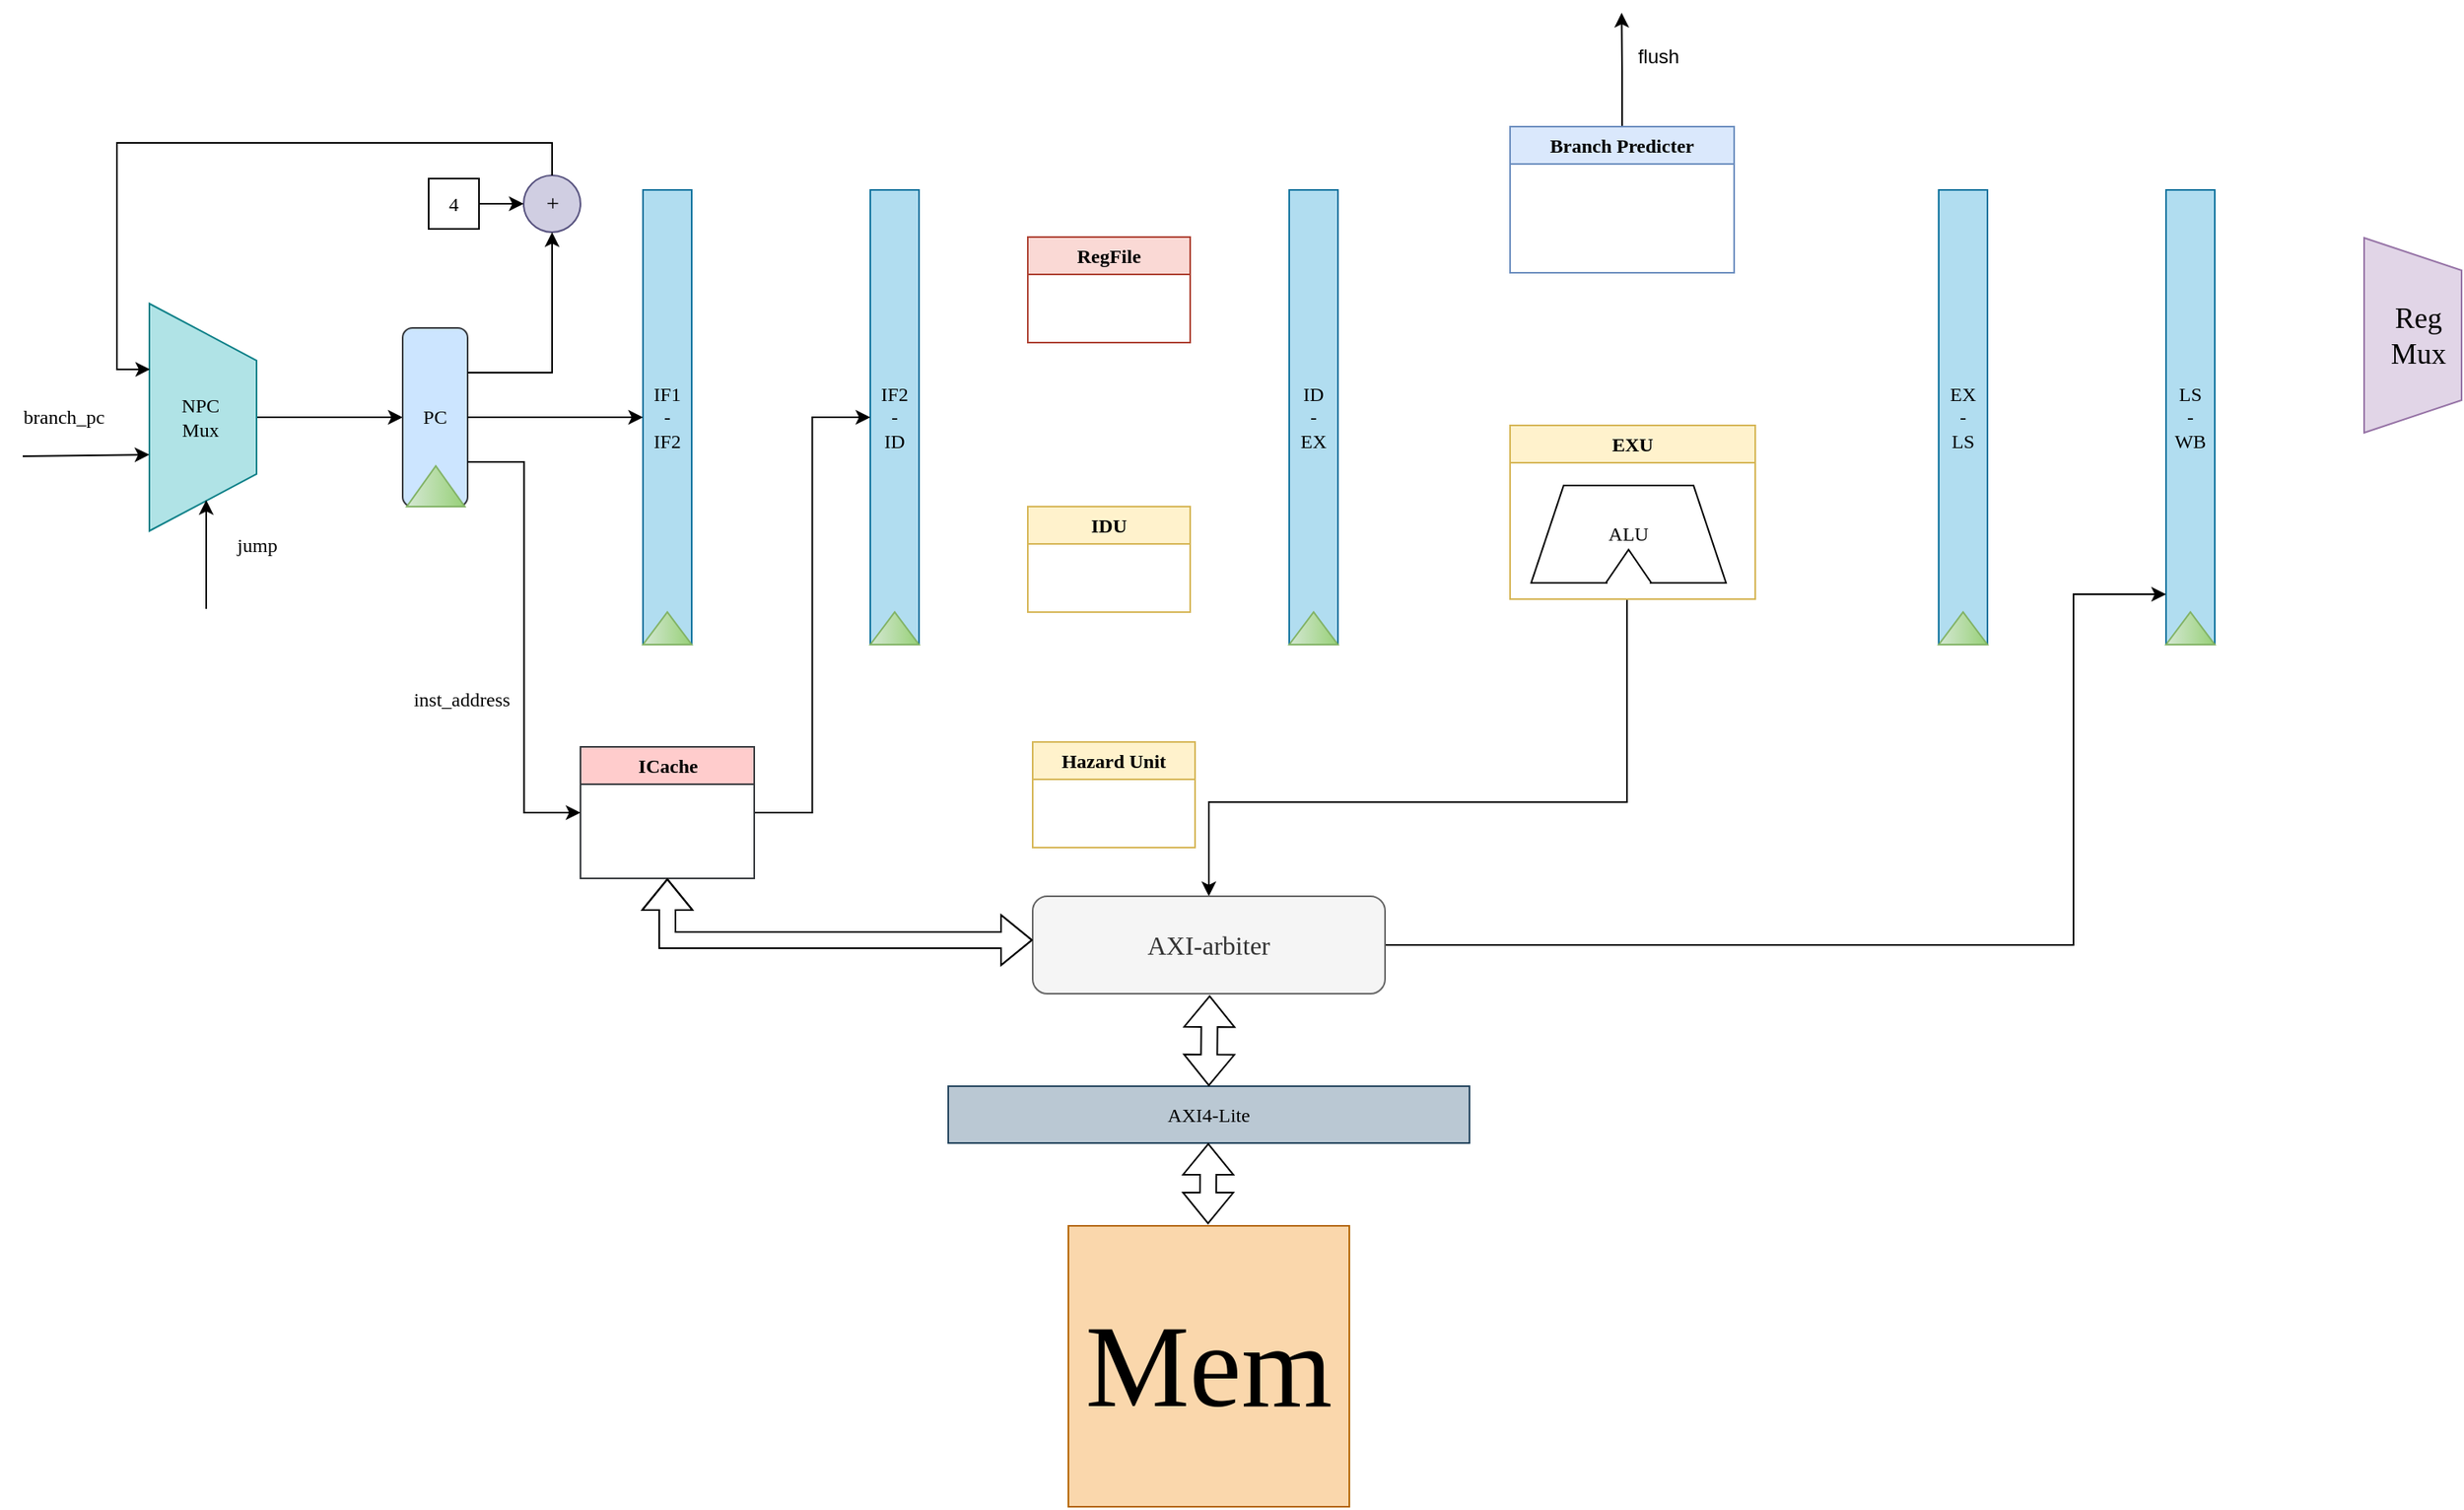 <mxfile version="26.2.13">
  <diagram name="第 1 页" id="i_lu6gf9jANUXiw85ay-">
    <mxGraphModel dx="1521" dy="361" grid="0" gridSize="10" guides="1" tooltips="1" connect="1" arrows="1" fold="1" page="1" pageScale="1" pageWidth="827" pageHeight="1169" math="0" shadow="0">
      <root>
        <mxCell id="0" />
        <mxCell id="1" parent="0" />
        <mxCell id="-_rxrSTBlriCxvDMtsWQ-1" value="IF1&lt;div&gt;-&lt;/div&gt;&lt;div&gt;IF2&lt;/div&gt;" style="rounded=0;whiteSpace=wrap;html=1;fillColor=#b1ddf0;strokeColor=#10739e;fontFamily=Comic Sans MS;" vertex="1" parent="1">
          <mxGeometry x="130" y="180" width="30" height="280" as="geometry" />
        </mxCell>
        <mxCell id="-_rxrSTBlriCxvDMtsWQ-2" value="" style="triangle;whiteSpace=wrap;html=1;rotation=-90;fillColor=#d5e8d4;strokeColor=#82b366;gradientColor=#97d077;fontFamily=Comic Sans MS;" vertex="1" parent="1">
          <mxGeometry x="135" y="435" width="20" height="30" as="geometry" />
        </mxCell>
        <mxCell id="-_rxrSTBlriCxvDMtsWQ-3" value="IF2&lt;div&gt;-&lt;/div&gt;&lt;div&gt;ID&lt;/div&gt;" style="rounded=0;whiteSpace=wrap;html=1;fillColor=#b1ddf0;strokeColor=#10739e;fontFamily=Comic Sans MS;" vertex="1" parent="1">
          <mxGeometry x="270" y="180" width="30" height="280" as="geometry" />
        </mxCell>
        <mxCell id="-_rxrSTBlriCxvDMtsWQ-4" value="" style="triangle;whiteSpace=wrap;html=1;rotation=-90;fillColor=#d5e8d4;strokeColor=#82b366;gradientColor=#97d077;fontFamily=Comic Sans MS;" vertex="1" parent="1">
          <mxGeometry x="275" y="435" width="20" height="30" as="geometry" />
        </mxCell>
        <mxCell id="-_rxrSTBlriCxvDMtsWQ-58" style="edgeStyle=orthogonalEdgeStyle;rounded=0;orthogonalLoop=1;jettySize=auto;html=1;entryX=0.5;entryY=0;entryDx=0;entryDy=0;fontFamily=Comic Sans MS;" edge="1" parent="1" target="-_rxrSTBlriCxvDMtsWQ-51">
          <mxGeometry relative="1" as="geometry">
            <mxPoint x="736" y="432" as="sourcePoint" />
            <Array as="points">
              <mxPoint x="736" y="432" />
              <mxPoint x="736" y="557" />
              <mxPoint x="479" y="557" />
            </Array>
          </mxGeometry>
        </mxCell>
        <mxCell id="-_rxrSTBlriCxvDMtsWQ-5" value="ID&lt;div&gt;-&lt;/div&gt;&lt;div&gt;EX&lt;/div&gt;" style="rounded=0;whiteSpace=wrap;html=1;fillColor=#b1ddf0;strokeColor=#10739e;fontFamily=Comic Sans MS;" vertex="1" parent="1">
          <mxGeometry x="528" y="180" width="30" height="280" as="geometry" />
        </mxCell>
        <mxCell id="-_rxrSTBlriCxvDMtsWQ-6" value="" style="triangle;whiteSpace=wrap;html=1;rotation=-90;fillColor=#d5e8d4;strokeColor=#82b366;gradientColor=#97d077;fontFamily=Comic Sans MS;" vertex="1" parent="1">
          <mxGeometry x="533" y="435" width="20" height="30" as="geometry" />
        </mxCell>
        <mxCell id="-_rxrSTBlriCxvDMtsWQ-7" value="EX&lt;br&gt;&lt;div&gt;-&lt;/div&gt;&lt;div&gt;LS&lt;/div&gt;" style="rounded=0;whiteSpace=wrap;html=1;fillColor=#b1ddf0;strokeColor=#10739e;fontFamily=Comic Sans MS;" vertex="1" parent="1">
          <mxGeometry x="928" y="180" width="30" height="280" as="geometry" />
        </mxCell>
        <mxCell id="-_rxrSTBlriCxvDMtsWQ-8" value="" style="triangle;whiteSpace=wrap;html=1;rotation=-90;fillColor=#d5e8d4;strokeColor=#82b366;gradientColor=#97d077;fontFamily=Comic Sans MS;" vertex="1" parent="1">
          <mxGeometry x="933" y="435" width="20" height="30" as="geometry" />
        </mxCell>
        <mxCell id="-_rxrSTBlriCxvDMtsWQ-9" value="LS&lt;div&gt;-&lt;/div&gt;&lt;div&gt;WB&lt;/div&gt;" style="rounded=0;whiteSpace=wrap;html=1;fillColor=#b1ddf0;strokeColor=#10739e;fontFamily=Comic Sans MS;" vertex="1" parent="1">
          <mxGeometry x="1068" y="180" width="30" height="280" as="geometry" />
        </mxCell>
        <mxCell id="-_rxrSTBlriCxvDMtsWQ-10" value="" style="triangle;whiteSpace=wrap;html=1;rotation=-90;fillColor=#d5e8d4;strokeColor=#82b366;gradientColor=#97d077;fontFamily=Comic Sans MS;" vertex="1" parent="1">
          <mxGeometry x="1073" y="435" width="20" height="30" as="geometry" />
        </mxCell>
        <mxCell id="-_rxrSTBlriCxvDMtsWQ-34" style="edgeStyle=orthogonalEdgeStyle;rounded=0;orthogonalLoop=1;jettySize=auto;html=1;exitX=1;exitY=0.5;exitDx=0;exitDy=0;entryX=0;entryY=0.5;entryDx=0;entryDy=0;fontFamily=Comic Sans MS;" edge="1" parent="1" source="-_rxrSTBlriCxvDMtsWQ-13" target="-_rxrSTBlriCxvDMtsWQ-3">
          <mxGeometry relative="1" as="geometry" />
        </mxCell>
        <mxCell id="-_rxrSTBlriCxvDMtsWQ-13" value="ICache" style="swimlane;whiteSpace=wrap;html=1;fillColor=#ffcccc;strokeColor=#36393d;fontFamily=Comic Sans MS;" vertex="1" parent="1">
          <mxGeometry x="91.5" y="523" width="107" height="81" as="geometry" />
        </mxCell>
        <mxCell id="-_rxrSTBlriCxvDMtsWQ-31" style="edgeStyle=orthogonalEdgeStyle;rounded=0;orthogonalLoop=1;jettySize=auto;html=1;exitX=1;exitY=0.5;exitDx=0;exitDy=0;exitPerimeter=0;entryX=0;entryY=0.5;entryDx=0;entryDy=0;fontFamily=Comic Sans MS;" edge="1" parent="1" source="-_rxrSTBlriCxvDMtsWQ-17" target="-_rxrSTBlriCxvDMtsWQ-11">
          <mxGeometry relative="1" as="geometry" />
        </mxCell>
        <mxCell id="-_rxrSTBlriCxvDMtsWQ-17" value="" style="verticalLabelPosition=bottom;align=center;dashed=0;html=1;verticalAlign=top;shape=mxgraph.pid.piping.concentric_reducer;fillColor=#b0e3e6;strokeColor=#0e8088;fontFamily=Comic Sans MS;" vertex="1" parent="1">
          <mxGeometry x="-174" y="250" width="66" height="140" as="geometry" />
        </mxCell>
        <mxCell id="-_rxrSTBlriCxvDMtsWQ-19" value="NPC&lt;div&gt;Mux&lt;/div&gt;" style="text;html=1;align=center;verticalAlign=middle;resizable=0;points=[];autosize=1;strokeColor=none;fillColor=none;fontFamily=Comic Sans MS;" vertex="1" parent="1">
          <mxGeometry x="-164" y="299.5" width="42" height="41" as="geometry" />
        </mxCell>
        <mxCell id="-_rxrSTBlriCxvDMtsWQ-20" value="&lt;font style=&quot;font-size: 14px;&quot;&gt;+&lt;/font&gt;" style="ellipse;whiteSpace=wrap;html=1;aspect=fixed;fillColor=#d0cee2;strokeColor=#56517e;fontFamily=Comic Sans MS;" vertex="1" parent="1">
          <mxGeometry x="56.5" y="171" width="35" height="35" as="geometry" />
        </mxCell>
        <mxCell id="-_rxrSTBlriCxvDMtsWQ-21" value="" style="group;fontFamily=Comic Sans MS;" vertex="1" connectable="0" parent="1">
          <mxGeometry x="-18" y="265" width="40" height="110.005" as="geometry" />
        </mxCell>
        <mxCell id="-_rxrSTBlriCxvDMtsWQ-11" value="PC" style="rounded=1;whiteSpace=wrap;html=1;fillColor=#cce5ff;strokeColor=#36393d;fontFamily=Comic Sans MS;" vertex="1" parent="-_rxrSTBlriCxvDMtsWQ-21">
          <mxGeometry width="40" height="110" as="geometry" />
        </mxCell>
        <mxCell id="-_rxrSTBlriCxvDMtsWQ-12" value="" style="triangle;whiteSpace=wrap;html=1;rotation=-90;fillColor=#d5e8d4;strokeColor=#82b366;gradientColor=#97d077;fontFamily=Comic Sans MS;" vertex="1" parent="-_rxrSTBlriCxvDMtsWQ-21">
          <mxGeometry x="7.88" y="79.63" width="25" height="35.75" as="geometry" />
        </mxCell>
        <mxCell id="-_rxrSTBlriCxvDMtsWQ-22" style="edgeStyle=orthogonalEdgeStyle;rounded=0;orthogonalLoop=1;jettySize=auto;html=1;entryX=0;entryY=0.5;entryDx=0;entryDy=0;fontFamily=Comic Sans MS;" edge="1" parent="1" source="-_rxrSTBlriCxvDMtsWQ-11" target="-_rxrSTBlriCxvDMtsWQ-1">
          <mxGeometry relative="1" as="geometry" />
        </mxCell>
        <mxCell id="-_rxrSTBlriCxvDMtsWQ-23" style="edgeStyle=orthogonalEdgeStyle;rounded=0;orthogonalLoop=1;jettySize=auto;html=1;exitX=1;exitY=0.25;exitDx=0;exitDy=0;entryX=0.5;entryY=1;entryDx=0;entryDy=0;fontFamily=Comic Sans MS;" edge="1" parent="1" source="-_rxrSTBlriCxvDMtsWQ-11" target="-_rxrSTBlriCxvDMtsWQ-20">
          <mxGeometry relative="1" as="geometry" />
        </mxCell>
        <mxCell id="-_rxrSTBlriCxvDMtsWQ-25" style="edgeStyle=orthogonalEdgeStyle;rounded=0;orthogonalLoop=1;jettySize=auto;html=1;exitX=1;exitY=0.5;exitDx=0;exitDy=0;entryX=0;entryY=0.5;entryDx=0;entryDy=0;fontFamily=Comic Sans MS;" edge="1" parent="1" source="-_rxrSTBlriCxvDMtsWQ-24" target="-_rxrSTBlriCxvDMtsWQ-20">
          <mxGeometry relative="1" as="geometry" />
        </mxCell>
        <mxCell id="-_rxrSTBlriCxvDMtsWQ-24" value="4" style="whiteSpace=wrap;html=1;aspect=fixed;fontFamily=Comic Sans MS;" vertex="1" parent="1">
          <mxGeometry x="-2" y="173" width="31" height="31" as="geometry" />
        </mxCell>
        <mxCell id="-_rxrSTBlriCxvDMtsWQ-26" style="edgeStyle=orthogonalEdgeStyle;rounded=0;orthogonalLoop=1;jettySize=auto;html=1;exitX=0.5;exitY=0;exitDx=0;exitDy=0;entryX=0.007;entryY=0.289;entryDx=0;entryDy=0;entryPerimeter=0;fontFamily=Comic Sans MS;" edge="1" parent="1" source="-_rxrSTBlriCxvDMtsWQ-20" target="-_rxrSTBlriCxvDMtsWQ-17">
          <mxGeometry relative="1" as="geometry" />
        </mxCell>
        <mxCell id="-_rxrSTBlriCxvDMtsWQ-27" value="" style="endArrow=classic;html=1;rounded=0;fontFamily=Comic Sans MS;" edge="1" parent="1">
          <mxGeometry width="50" height="50" relative="1" as="geometry">
            <mxPoint x="-252" y="344" as="sourcePoint" />
            <mxPoint x="-174" y="343" as="targetPoint" />
          </mxGeometry>
        </mxCell>
        <mxCell id="-_rxrSTBlriCxvDMtsWQ-28" value="branch_pc" style="text;html=1;align=center;verticalAlign=middle;resizable=0;points=[];autosize=1;strokeColor=none;fillColor=none;fontFamily=Comic Sans MS;" vertex="1" parent="1">
          <mxGeometry x="-266" y="307" width="77" height="26" as="geometry" />
        </mxCell>
        <mxCell id="-_rxrSTBlriCxvDMtsWQ-29" value="" style="endArrow=classic;html=1;rounded=0;fontFamily=Comic Sans MS;" edge="1" parent="1">
          <mxGeometry width="50" height="50" relative="1" as="geometry">
            <mxPoint x="-139" y="438" as="sourcePoint" />
            <mxPoint x="-139" y="371" as="targetPoint" />
          </mxGeometry>
        </mxCell>
        <mxCell id="-_rxrSTBlriCxvDMtsWQ-30" value="jump" style="text;html=1;align=center;verticalAlign=middle;resizable=0;points=[];autosize=1;strokeColor=none;fillColor=none;fontFamily=Comic Sans MS;" vertex="1" parent="1">
          <mxGeometry x="-131" y="386" width="45" height="26" as="geometry" />
        </mxCell>
        <mxCell id="-_rxrSTBlriCxvDMtsWQ-32" style="edgeStyle=orthogonalEdgeStyle;rounded=0;orthogonalLoop=1;jettySize=auto;html=1;exitX=1;exitY=0.75;exitDx=0;exitDy=0;entryX=0;entryY=0.5;entryDx=0;entryDy=0;fontFamily=Comic Sans MS;" edge="1" parent="1" source="-_rxrSTBlriCxvDMtsWQ-11" target="-_rxrSTBlriCxvDMtsWQ-13">
          <mxGeometry relative="1" as="geometry" />
        </mxCell>
        <mxCell id="-_rxrSTBlriCxvDMtsWQ-33" value="inst_address" style="text;html=1;align=center;verticalAlign=middle;resizable=0;points=[];autosize=1;strokeColor=none;fillColor=none;fontFamily=Comic Sans MS;" vertex="1" parent="1">
          <mxGeometry x="-28" y="481" width="91" height="26" as="geometry" />
        </mxCell>
        <mxCell id="-_rxrSTBlriCxvDMtsWQ-35" value="RegFile" style="swimlane;whiteSpace=wrap;html=1;fillColor=#fad9d5;strokeColor=#ae4132;fontFamily=Comic Sans MS;" vertex="1" parent="1">
          <mxGeometry x="367" y="209" width="100" height="65" as="geometry" />
        </mxCell>
        <mxCell id="-_rxrSTBlriCxvDMtsWQ-36" value="IDU" style="swimlane;whiteSpace=wrap;html=1;fillColor=#fff2cc;strokeColor=#d6b656;fontFamily=Comic Sans MS;" vertex="1" parent="1">
          <mxGeometry x="367" y="375.01" width="100" height="65" as="geometry" />
        </mxCell>
        <mxCell id="-_rxrSTBlriCxvDMtsWQ-68" style="edgeStyle=orthogonalEdgeStyle;rounded=0;orthogonalLoop=1;jettySize=auto;html=1;exitX=0.5;exitY=0;exitDx=0;exitDy=0;" edge="1" parent="1" source="-_rxrSTBlriCxvDMtsWQ-42">
          <mxGeometry relative="1" as="geometry">
            <mxPoint x="732.714" y="70.905" as="targetPoint" />
          </mxGeometry>
        </mxCell>
        <mxCell id="-_rxrSTBlriCxvDMtsWQ-42" value="Branch Predicter" style="swimlane;whiteSpace=wrap;html=1;fillColor=#dae8fc;strokeColor=#6c8ebf;gradientColor=none;fontFamily=Comic Sans MS;" vertex="1" parent="1">
          <mxGeometry x="664" y="141" width="138" height="90" as="geometry" />
        </mxCell>
        <mxCell id="-_rxrSTBlriCxvDMtsWQ-45" value="EXU" style="swimlane;whiteSpace=wrap;html=1;fillColor=#fff2cc;strokeColor=#d6b656;fontFamily=Comic Sans MS;" vertex="1" parent="1">
          <mxGeometry x="664" y="325" width="151" height="107" as="geometry" />
        </mxCell>
        <mxCell id="-_rxrSTBlriCxvDMtsWQ-48" value="" style="group;fontFamily=Comic Sans MS;" vertex="1" connectable="0" parent="-_rxrSTBlriCxvDMtsWQ-45">
          <mxGeometry x="13" y="37" width="120" height="63.75" as="geometry" />
        </mxCell>
        <mxCell id="-_rxrSTBlriCxvDMtsWQ-46" value="ALU" style="shape=trapezoid;perimeter=trapezoidPerimeter;whiteSpace=wrap;html=1;fixedSize=1;fontFamily=Comic Sans MS;" vertex="1" parent="-_rxrSTBlriCxvDMtsWQ-48">
          <mxGeometry width="120" height="60" as="geometry" />
        </mxCell>
        <mxCell id="-_rxrSTBlriCxvDMtsWQ-47" value="" style="triangle;whiteSpace=wrap;html=1;rotation=-90;fontFamily=Comic Sans MS;" vertex="1" parent="-_rxrSTBlriCxvDMtsWQ-48">
          <mxGeometry x="49.75" y="35.75" width="20.5" height="28" as="geometry" />
        </mxCell>
        <mxCell id="-_rxrSTBlriCxvDMtsWQ-49" value="" style="rounded=1;whiteSpace=wrap;html=1;strokeColor=none;arcSize=18;fontFamily=Comic Sans MS;" vertex="1" parent="-_rxrSTBlriCxvDMtsWQ-48">
          <mxGeometry x="47" y="58.75" width="26" height="5" as="geometry" />
        </mxCell>
        <mxCell id="-_rxrSTBlriCxvDMtsWQ-50" value="Hazard Unit" style="swimlane;whiteSpace=wrap;html=1;fillColor=#fff2cc;strokeColor=#d6b656;fontFamily=Comic Sans MS;" vertex="1" parent="1">
          <mxGeometry x="370" y="520" width="100" height="65" as="geometry" />
        </mxCell>
        <mxCell id="-_rxrSTBlriCxvDMtsWQ-65" style="edgeStyle=orthogonalEdgeStyle;rounded=0;orthogonalLoop=1;jettySize=auto;html=1;exitX=1;exitY=0.5;exitDx=0;exitDy=0;" edge="1" parent="1" source="-_rxrSTBlriCxvDMtsWQ-51" target="-_rxrSTBlriCxvDMtsWQ-9">
          <mxGeometry relative="1" as="geometry">
            <mxPoint x="1068" y="435" as="targetPoint" />
            <Array as="points">
              <mxPoint x="1011" y="645" />
              <mxPoint x="1011" y="429" />
            </Array>
          </mxGeometry>
        </mxCell>
        <mxCell id="-_rxrSTBlriCxvDMtsWQ-51" value="&lt;font size=&quot;3&quot;&gt;AXI-arbiter&lt;/font&gt;" style="rounded=1;whiteSpace=wrap;html=1;fillColor=#f5f5f5;fontColor=#333333;strokeColor=#666666;fontFamily=Comic Sans MS;" vertex="1" parent="1">
          <mxGeometry x="370" y="615" width="217" height="60" as="geometry" />
        </mxCell>
        <mxCell id="-_rxrSTBlriCxvDMtsWQ-53" value="&lt;font style=&quot;font-size: 72px;&quot;&gt;Mem&lt;/font&gt;" style="whiteSpace=wrap;html=1;aspect=fixed;fillColor=#fad7ac;strokeColor=#b46504;fontFamily=Comic Sans MS;" vertex="1" parent="1">
          <mxGeometry x="392" y="818" width="173" height="173" as="geometry" />
        </mxCell>
        <mxCell id="-_rxrSTBlriCxvDMtsWQ-56" value="AXI4-Lite" style="rounded=0;whiteSpace=wrap;html=1;fillColor=#bac8d3;strokeColor=#23445d;fontFamily=Comic Sans MS;" vertex="1" parent="1">
          <mxGeometry x="318" y="732" width="321" height="35" as="geometry" />
        </mxCell>
        <mxCell id="-_rxrSTBlriCxvDMtsWQ-62" value="" style="shape=flexArrow;endArrow=classic;startArrow=classic;html=1;rounded=0;exitX=0.5;exitY=0;exitDx=0;exitDy=0;fontFamily=Comic Sans MS;" edge="1" parent="1" source="-_rxrSTBlriCxvDMtsWQ-56">
          <mxGeometry width="100" height="100" relative="1" as="geometry">
            <mxPoint x="379" y="776" as="sourcePoint" />
            <mxPoint x="479" y="676" as="targetPoint" />
          </mxGeometry>
        </mxCell>
        <mxCell id="-_rxrSTBlriCxvDMtsWQ-63" value="" style="shape=flexArrow;endArrow=classic;startArrow=classic;html=1;rounded=0;fontFamily=Comic Sans MS;" edge="1" parent="1">
          <mxGeometry width="100" height="100" relative="1" as="geometry">
            <mxPoint x="478" y="817" as="sourcePoint" />
            <mxPoint x="478.16" y="767" as="targetPoint" />
          </mxGeometry>
        </mxCell>
        <mxCell id="-_rxrSTBlriCxvDMtsWQ-64" value="" style="shape=flexArrow;endArrow=classic;startArrow=classic;html=1;rounded=0;exitX=0.5;exitY=1;exitDx=0;exitDy=0;" edge="1" parent="1" source="-_rxrSTBlriCxvDMtsWQ-13">
          <mxGeometry width="100" height="100" relative="1" as="geometry">
            <mxPoint x="270" y="742" as="sourcePoint" />
            <mxPoint x="370" y="642" as="targetPoint" />
            <Array as="points">
              <mxPoint x="145" y="642" />
            </Array>
          </mxGeometry>
        </mxCell>
        <mxCell id="-_rxrSTBlriCxvDMtsWQ-66" value="" style="shape=trapezoid;perimeter=trapezoidPerimeter;whiteSpace=wrap;html=1;fixedSize=1;rotation=90;fillColor=#e1d5e7;strokeColor=#9673a6;" vertex="1" parent="1">
          <mxGeometry x="1160" y="239.5" width="120" height="60" as="geometry" />
        </mxCell>
        <mxCell id="-_rxrSTBlriCxvDMtsWQ-67" value="&lt;font face=&quot;Comic Sans MS&quot; style=&quot;font-size: 18px;&quot;&gt;Reg&lt;/font&gt;&lt;div&gt;&lt;font face=&quot;Comic Sans MS&quot; style=&quot;font-size: 18px;&quot;&gt;Mux&lt;/font&gt;&lt;/div&gt;" style="text;html=1;align=center;verticalAlign=middle;resizable=0;points=[];autosize=1;strokeColor=none;fillColor=none;" vertex="1" parent="1">
          <mxGeometry x="1196" y="242" width="54" height="55" as="geometry" />
        </mxCell>
        <mxCell id="-_rxrSTBlriCxvDMtsWQ-69" value="flush" style="text;html=1;align=center;verticalAlign=middle;resizable=0;points=[];autosize=1;strokeColor=none;fillColor=none;" vertex="1" parent="1">
          <mxGeometry x="733" y="85" width="43" height="26" as="geometry" />
        </mxCell>
      </root>
    </mxGraphModel>
  </diagram>
</mxfile>
